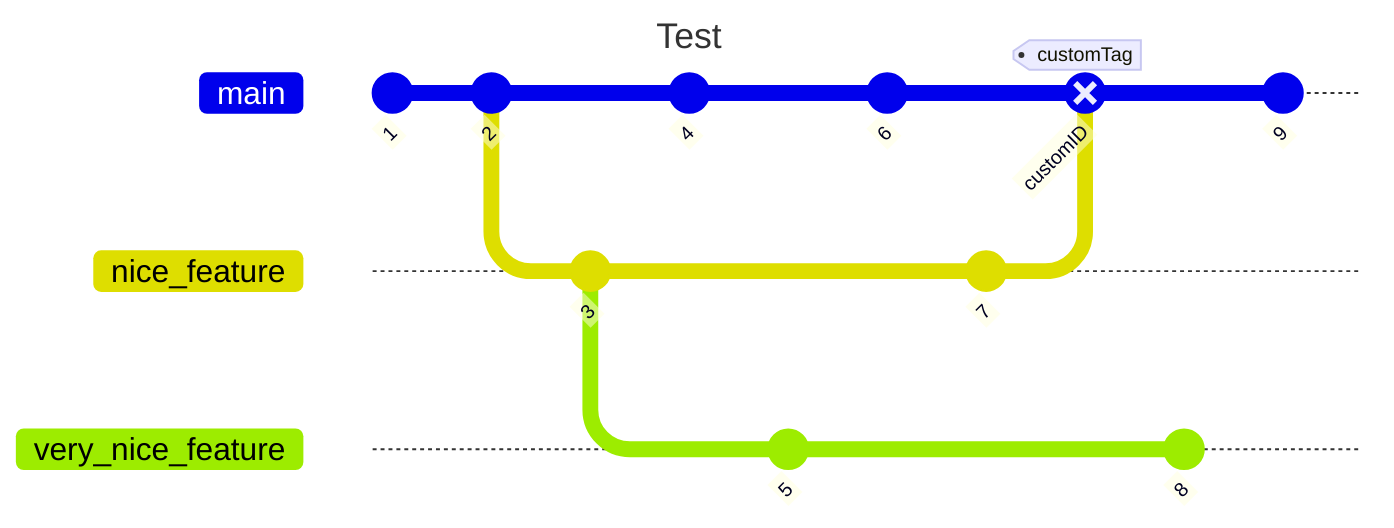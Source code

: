 ---
title: Test
---

gitGraph
       commit id: "1"
       commit id: "2"
       branch nice_feature
       checkout nice_feature
       commit id: "3"
       checkout main
       commit id: "4"
       checkout nice_feature
       branch very_nice_feature
       checkout very_nice_feature
       commit id: "5"
       checkout main
       commit id: "6"
       checkout nice_feature
       commit id: "7"
       checkout main
       merge nice_feature id: "customID" tag: "customTag" type: REVERSE
       checkout very_nice_feature
       commit id: "8"
       checkout main
       commit id: "9"